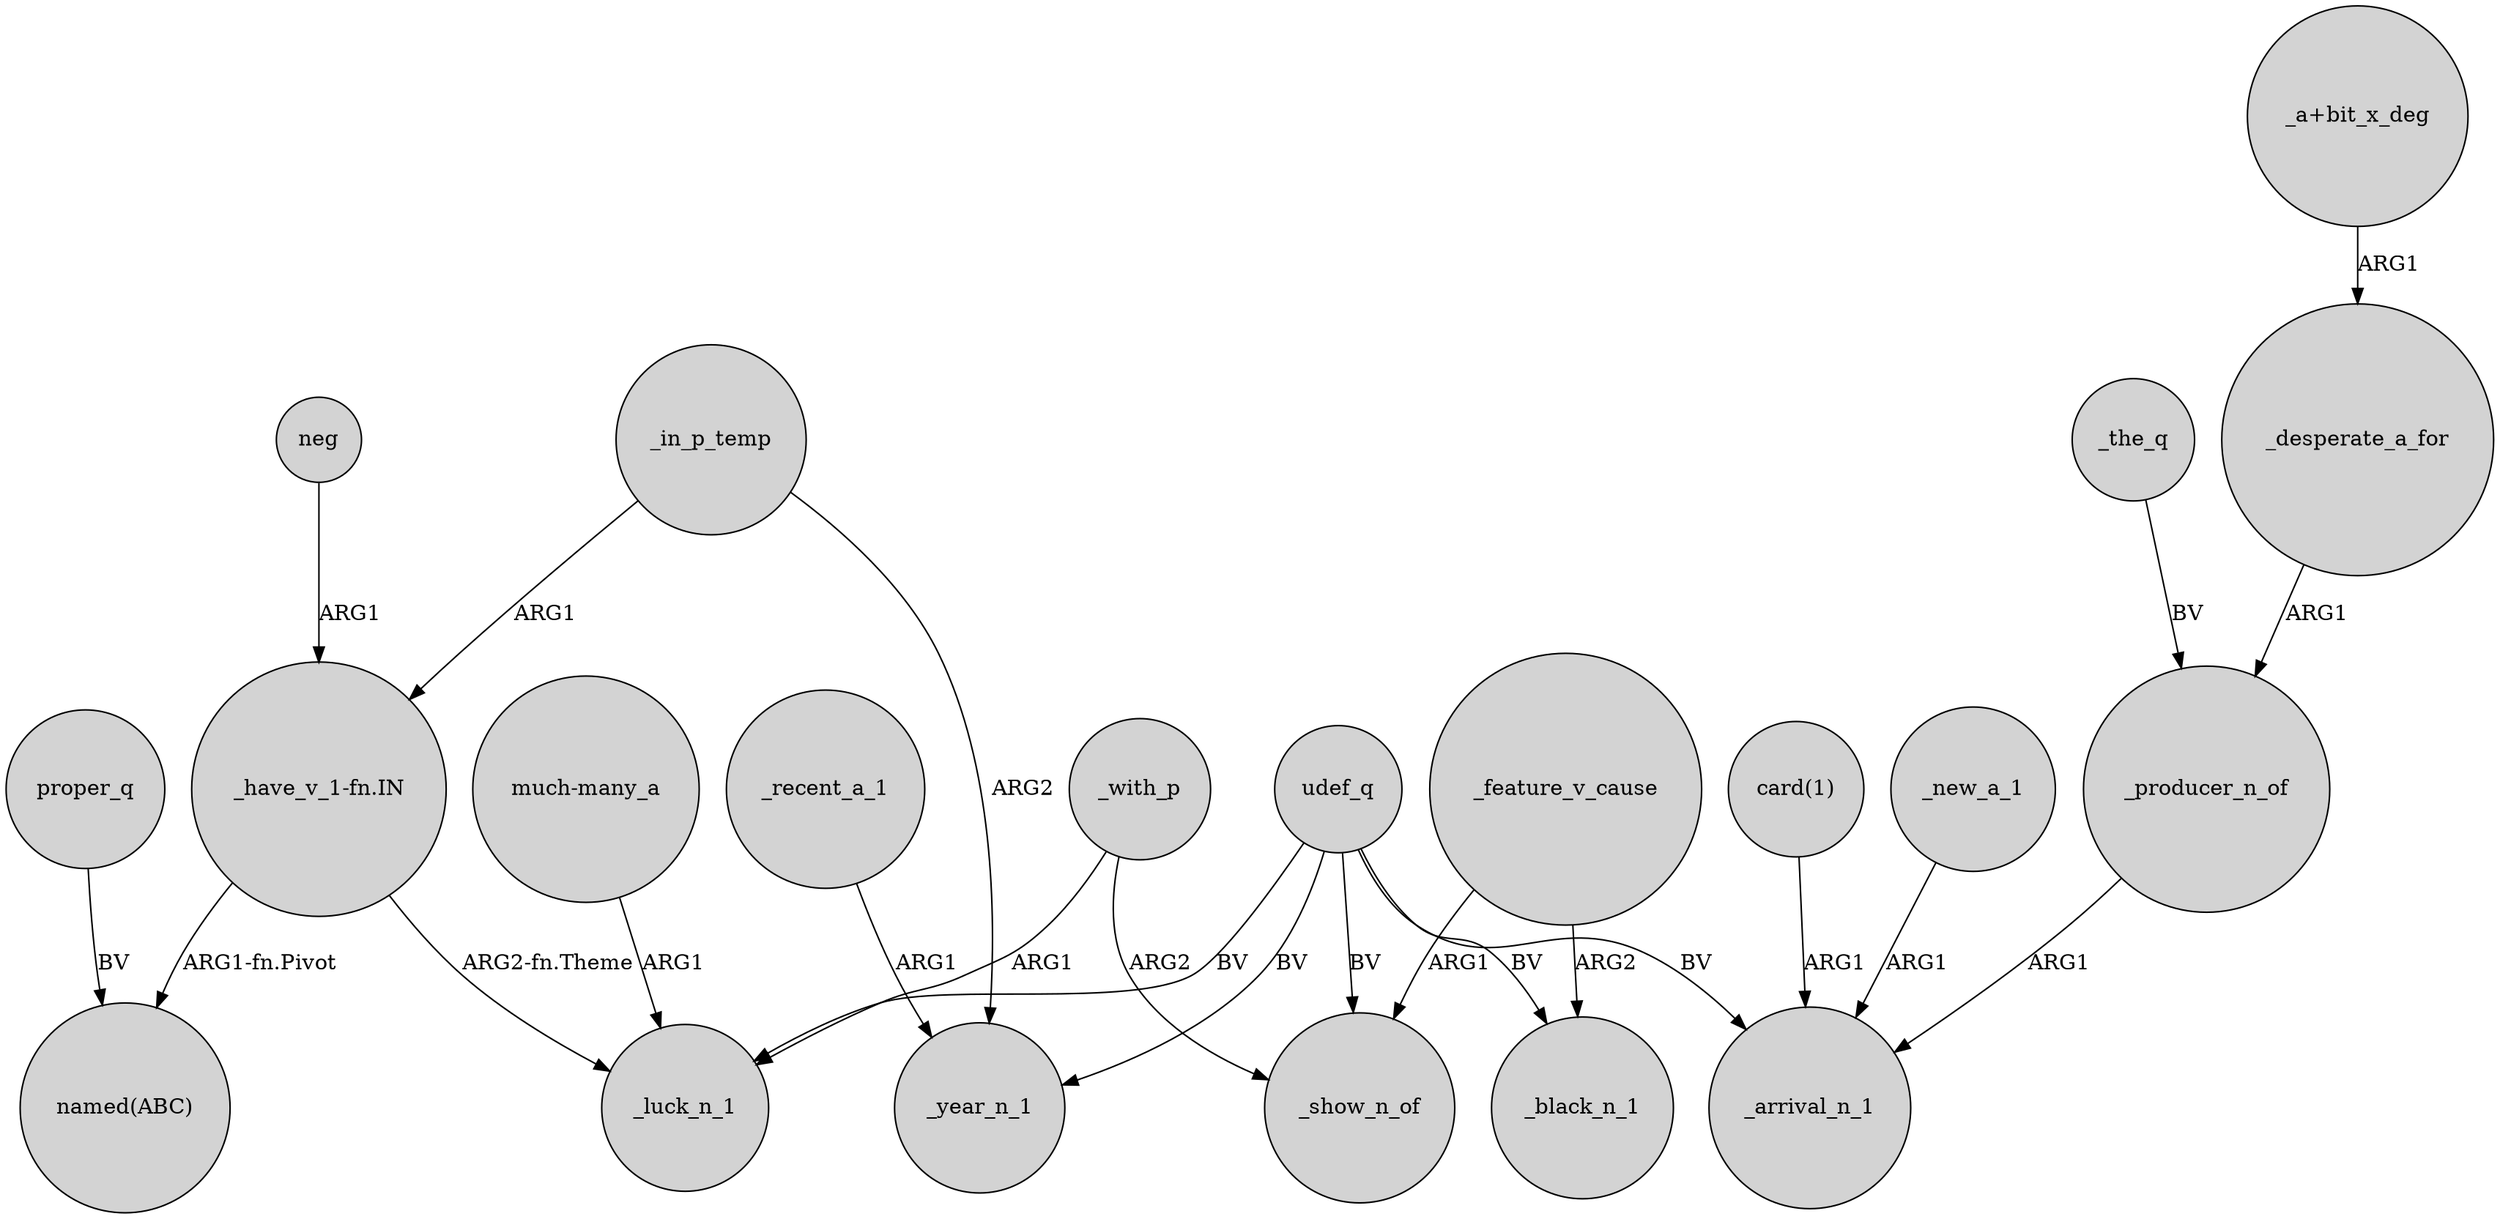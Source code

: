 digraph {
	node [shape=circle style=filled]
	"much-many_a" -> _luck_n_1 [label=ARG1]
	_the_q -> _producer_n_of [label=BV]
	_producer_n_of -> _arrival_n_1 [label=ARG1]
	neg -> "_have_v_1-fn.IN" [label=ARG1]
	udef_q -> _luck_n_1 [label=BV]
	udef_q -> _show_n_of [label=BV]
	"_a+bit_x_deg" -> _desperate_a_for [label=ARG1]
	_desperate_a_for -> _producer_n_of [label=ARG1]
	_with_p -> _show_n_of [label=ARG2]
	_feature_v_cause -> _show_n_of [label=ARG1]
	_with_p -> _luck_n_1 [label=ARG1]
	_in_p_temp -> _year_n_1 [label=ARG2]
	"_have_v_1-fn.IN" -> "named(ABC)" [label="ARG1-fn.Pivot"]
	udef_q -> _black_n_1 [label=BV]
	_recent_a_1 -> _year_n_1 [label=ARG1]
	"card(1)" -> _arrival_n_1 [label=ARG1]
	proper_q -> "named(ABC)" [label=BV]
	_new_a_1 -> _arrival_n_1 [label=ARG1]
	_in_p_temp -> "_have_v_1-fn.IN" [label=ARG1]
	udef_q -> _arrival_n_1 [label=BV]
	udef_q -> _year_n_1 [label=BV]
	_feature_v_cause -> _black_n_1 [label=ARG2]
	"_have_v_1-fn.IN" -> _luck_n_1 [label="ARG2-fn.Theme"]
}
